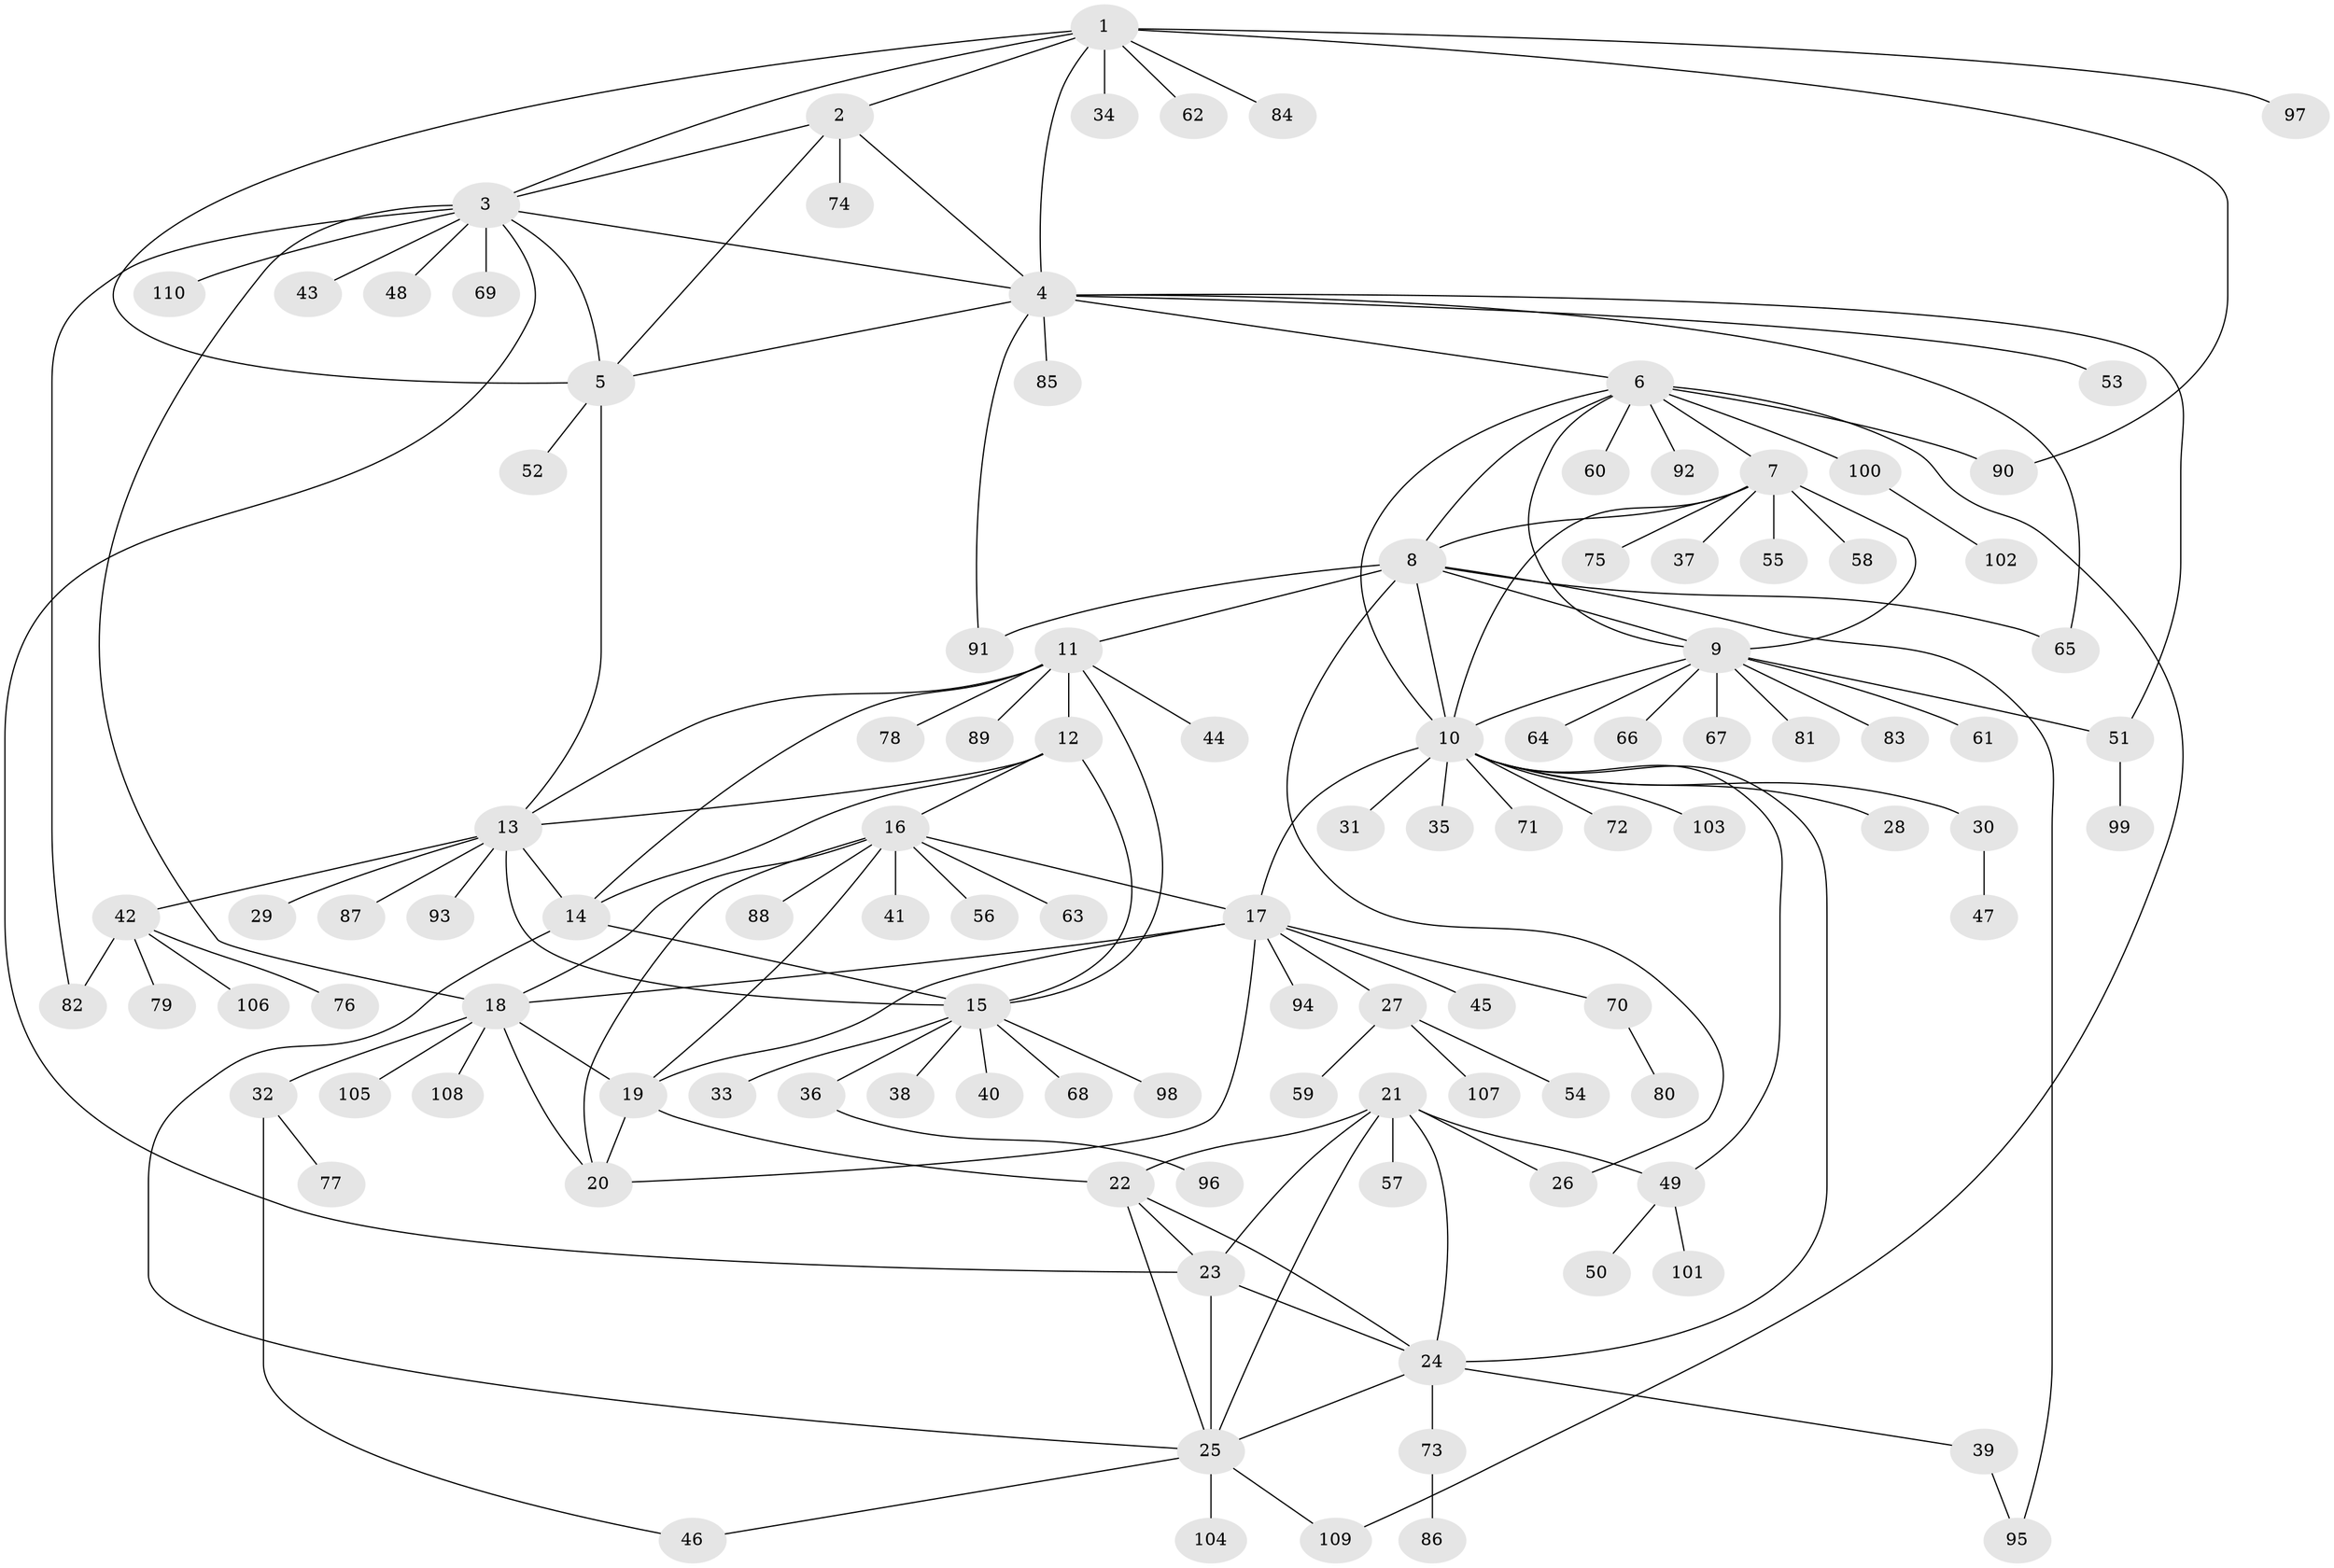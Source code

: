 // coarse degree distribution, {10: 0.03571428571428571, 3: 0.023809523809523808, 9: 0.05952380952380952, 8: 0.03571428571428571, 13: 0.011904761904761904, 6: 0.023809523809523808, 7: 0.03571428571428571, 4: 0.023809523809523808, 1: 0.6547619047619048, 2: 0.09523809523809523}
// Generated by graph-tools (version 1.1) at 2025/24/03/03/25 07:24:11]
// undirected, 110 vertices, 155 edges
graph export_dot {
graph [start="1"]
  node [color=gray90,style=filled];
  1;
  2;
  3;
  4;
  5;
  6;
  7;
  8;
  9;
  10;
  11;
  12;
  13;
  14;
  15;
  16;
  17;
  18;
  19;
  20;
  21;
  22;
  23;
  24;
  25;
  26;
  27;
  28;
  29;
  30;
  31;
  32;
  33;
  34;
  35;
  36;
  37;
  38;
  39;
  40;
  41;
  42;
  43;
  44;
  45;
  46;
  47;
  48;
  49;
  50;
  51;
  52;
  53;
  54;
  55;
  56;
  57;
  58;
  59;
  60;
  61;
  62;
  63;
  64;
  65;
  66;
  67;
  68;
  69;
  70;
  71;
  72;
  73;
  74;
  75;
  76;
  77;
  78;
  79;
  80;
  81;
  82;
  83;
  84;
  85;
  86;
  87;
  88;
  89;
  90;
  91;
  92;
  93;
  94;
  95;
  96;
  97;
  98;
  99;
  100;
  101;
  102;
  103;
  104;
  105;
  106;
  107;
  108;
  109;
  110;
  1 -- 2;
  1 -- 3;
  1 -- 4;
  1 -- 5;
  1 -- 34;
  1 -- 62;
  1 -- 84;
  1 -- 90;
  1 -- 97;
  2 -- 3;
  2 -- 4;
  2 -- 5;
  2 -- 74;
  3 -- 4;
  3 -- 5;
  3 -- 18;
  3 -- 23;
  3 -- 43;
  3 -- 48;
  3 -- 69;
  3 -- 82;
  3 -- 110;
  4 -- 5;
  4 -- 6;
  4 -- 51;
  4 -- 53;
  4 -- 65;
  4 -- 85;
  4 -- 91;
  5 -- 13;
  5 -- 52;
  6 -- 7;
  6 -- 8;
  6 -- 9;
  6 -- 10;
  6 -- 60;
  6 -- 90;
  6 -- 92;
  6 -- 100;
  6 -- 109;
  7 -- 8;
  7 -- 9;
  7 -- 10;
  7 -- 37;
  7 -- 55;
  7 -- 58;
  7 -- 75;
  8 -- 9;
  8 -- 10;
  8 -- 11;
  8 -- 26;
  8 -- 65;
  8 -- 91;
  8 -- 95;
  9 -- 10;
  9 -- 51;
  9 -- 61;
  9 -- 64;
  9 -- 66;
  9 -- 67;
  9 -- 81;
  9 -- 83;
  10 -- 17;
  10 -- 24;
  10 -- 28;
  10 -- 30;
  10 -- 31;
  10 -- 35;
  10 -- 49;
  10 -- 71;
  10 -- 72;
  10 -- 103;
  11 -- 12;
  11 -- 13;
  11 -- 14;
  11 -- 15;
  11 -- 44;
  11 -- 78;
  11 -- 89;
  12 -- 13;
  12 -- 14;
  12 -- 15;
  12 -- 16;
  13 -- 14;
  13 -- 15;
  13 -- 29;
  13 -- 42;
  13 -- 87;
  13 -- 93;
  14 -- 15;
  14 -- 25;
  15 -- 33;
  15 -- 36;
  15 -- 38;
  15 -- 40;
  15 -- 68;
  15 -- 98;
  16 -- 17;
  16 -- 18;
  16 -- 19;
  16 -- 20;
  16 -- 41;
  16 -- 56;
  16 -- 63;
  16 -- 88;
  17 -- 18;
  17 -- 19;
  17 -- 20;
  17 -- 27;
  17 -- 45;
  17 -- 70;
  17 -- 94;
  18 -- 19;
  18 -- 20;
  18 -- 32;
  18 -- 105;
  18 -- 108;
  19 -- 20;
  19 -- 22;
  21 -- 22;
  21 -- 23;
  21 -- 24;
  21 -- 25;
  21 -- 26;
  21 -- 49;
  21 -- 57;
  22 -- 23;
  22 -- 24;
  22 -- 25;
  23 -- 24;
  23 -- 25;
  24 -- 25;
  24 -- 39;
  24 -- 73;
  25 -- 46;
  25 -- 104;
  25 -- 109;
  27 -- 54;
  27 -- 59;
  27 -- 107;
  30 -- 47;
  32 -- 46;
  32 -- 77;
  36 -- 96;
  39 -- 95;
  42 -- 76;
  42 -- 79;
  42 -- 82;
  42 -- 106;
  49 -- 50;
  49 -- 101;
  51 -- 99;
  70 -- 80;
  73 -- 86;
  100 -- 102;
}
